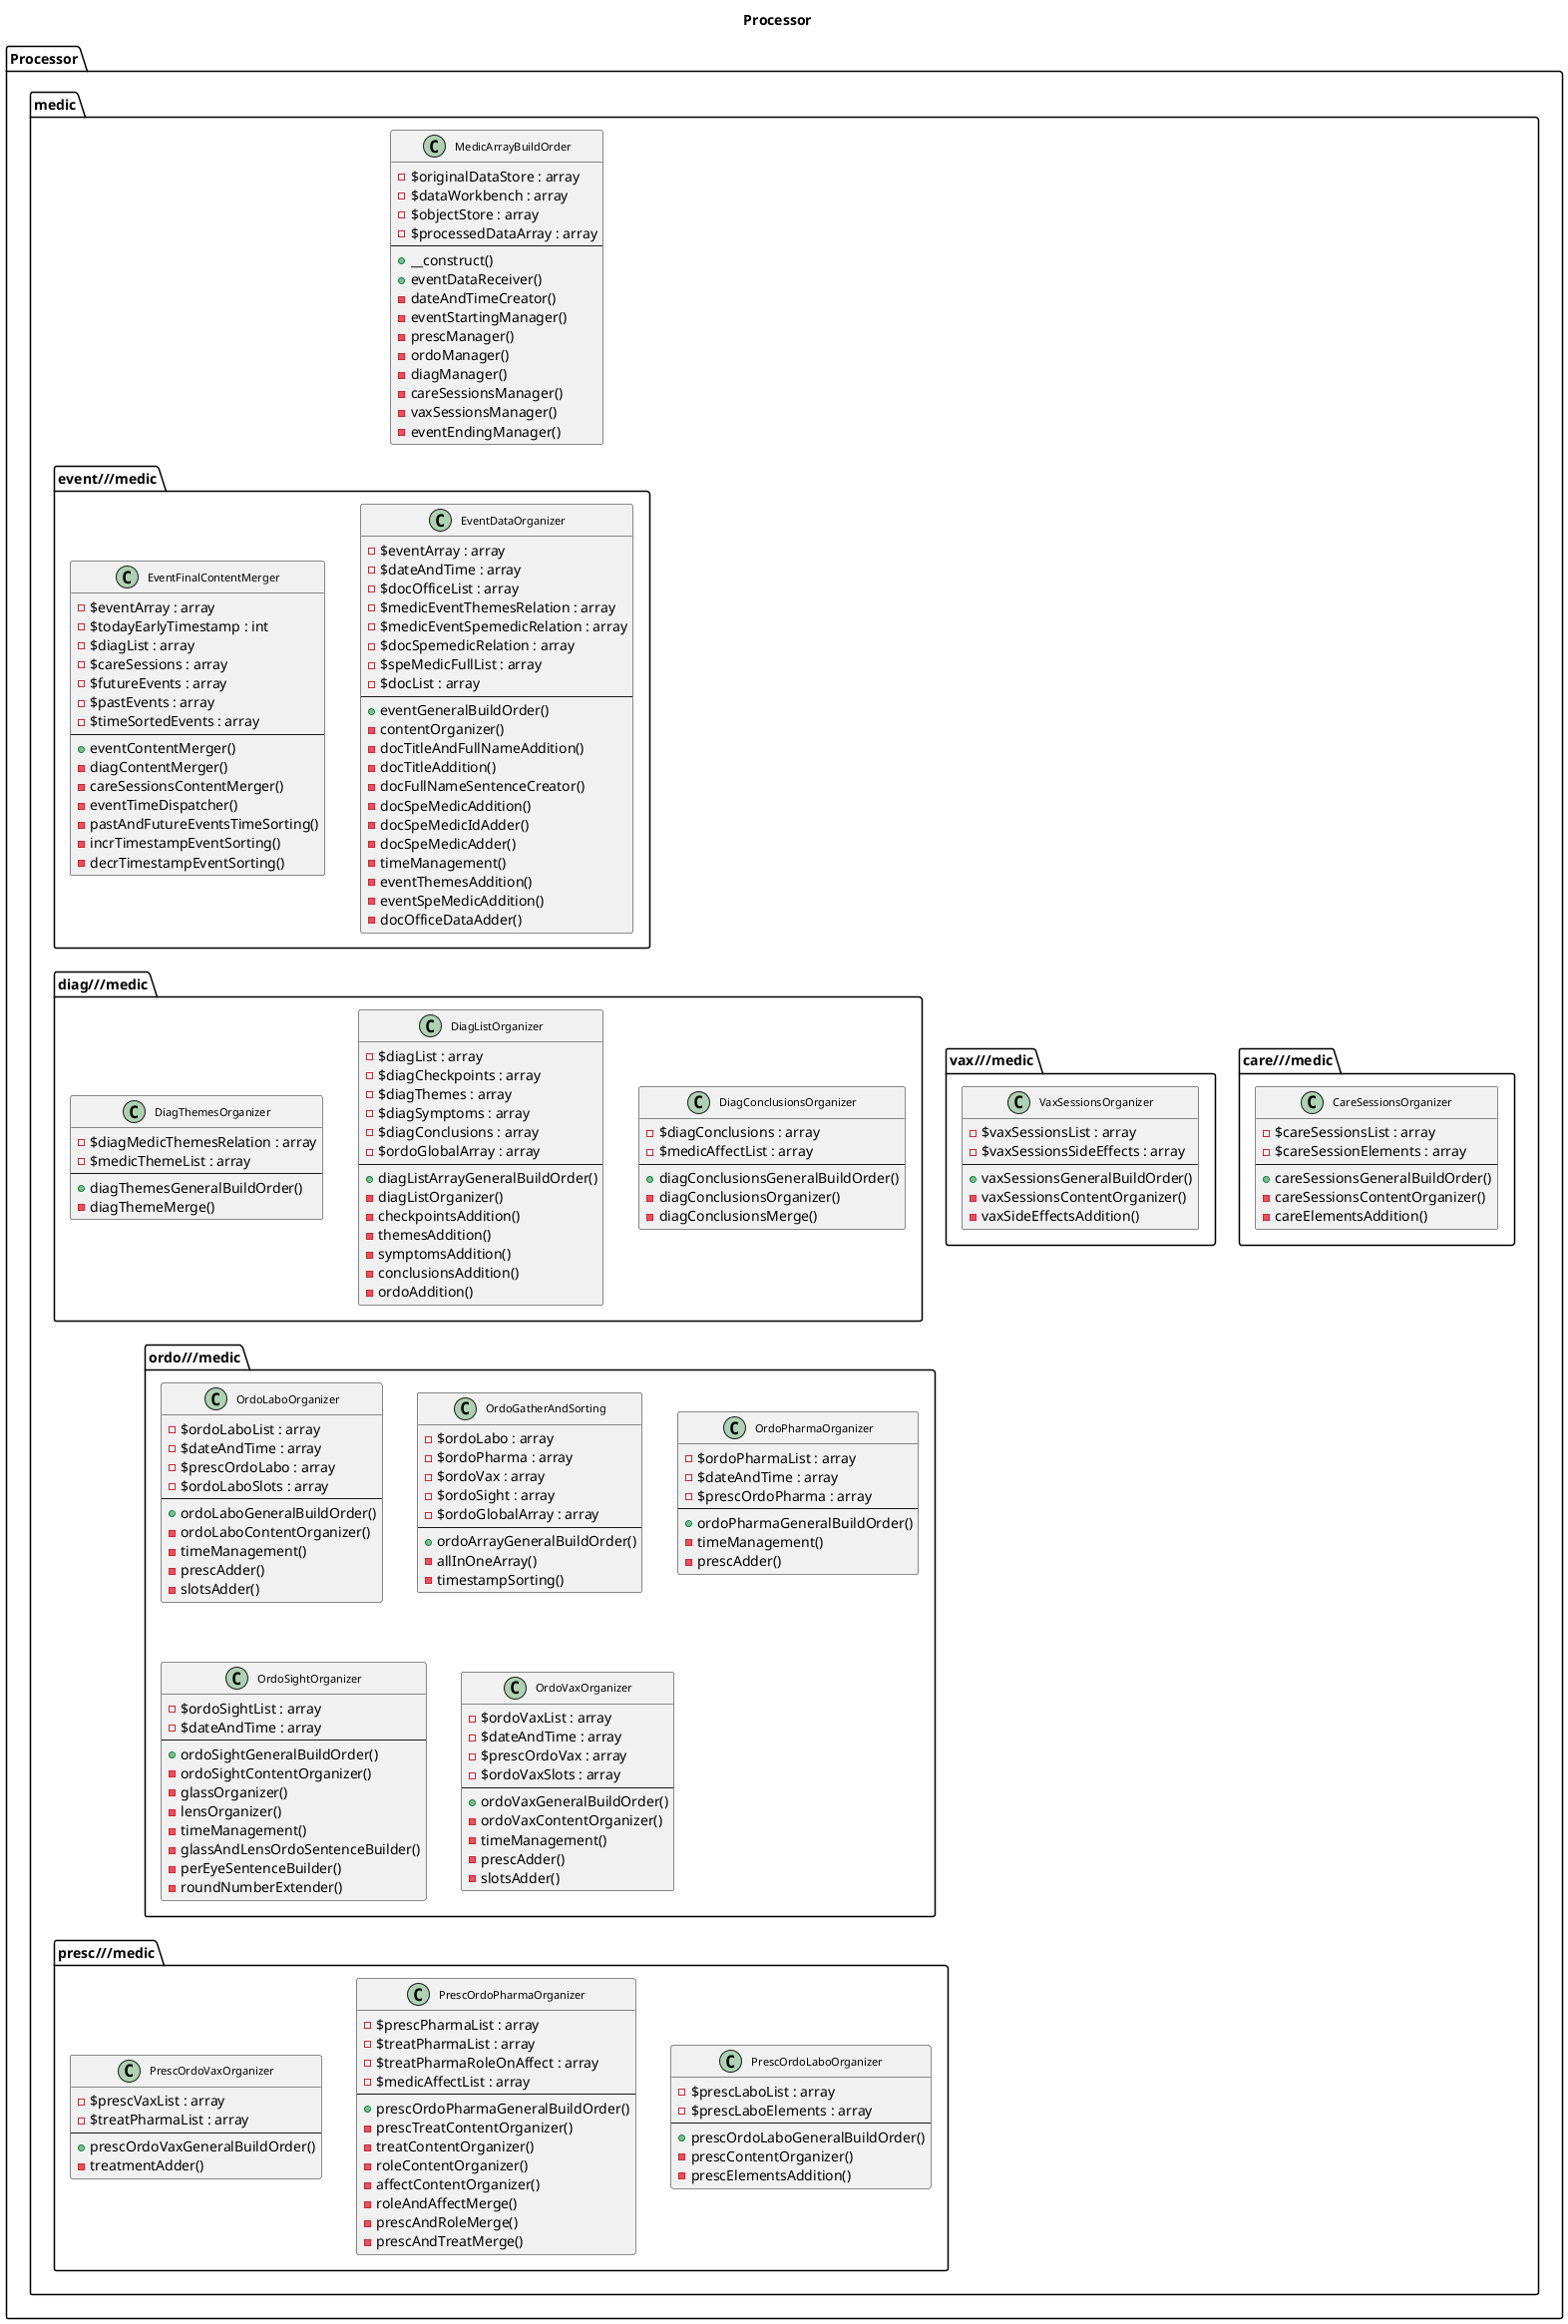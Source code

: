 @startuml
title <b>Processor</b>

skinparam ClassFontSize 11
skinparam ClassFontName Verdana



package Processor {
    package medic {
        class MedicArrayBuildOrder {
            - $originalDataStore : array
            - $dataWorkbench : array
            - $objectStore : array
            - $processedDataArray : array
            --
            + __construct()
            + eventDataReceiver()
            - dateAndTimeCreator()
            - eventStartingManager()
            - prescManager()
            - ordoManager()
            - diagManager()
            - careSessionsManager()
            - vaxSessionsManager()
            - eventEndingManager()
        }

        package care///medic {
            class CareSessionsOrganizer {
                - $careSessionsList : array
                - $careSessionElements : array
                --
                + careSessionsGeneralBuildOrder()
                - careSessionsContentOrganizer()
                - careElementsAddition()
            }
        }

        package diag///medic {
            class DiagConclusionsOrganizer {
                - $diagConclusions : array
                - $medicAffectList : array
                --
                + diagConclusionsGeneralBuildOrder()
                - diagConclusionsOrganizer()
                - diagConclusionsMerge()
            }

            class DiagListOrganizer {
                - $diagList : array
                - $diagCheckpoints : array
                - $diagThemes : array
                - $diagSymptoms : array
                - $diagConclusions : array
                - $ordoGlobalArray : array
                --
                + diagListArrayGeneralBuildOrder()
                - diagListOrganizer()
                - checkpointsAddition()
                - themesAddition()
                - symptomsAddition()
                - conclusionsAddition()
                - ordoAddition()
            }

            class DiagThemesOrganizer {
                - $diagMedicThemesRelation : array
                - $medicThemeList : array
                --
                + diagThemesGeneralBuildOrder()
                - diagThemeMerge()
            }
        }

        package event///medic {
            class EventDataOrganizer {
                - $eventArray : array
                - $dateAndTime : array
                - $docOfficeList : array
                - $medicEventThemesRelation : array
                - $medicEventSpemedicRelation : array
                - $docSpemedicRelation : array
                - $speMedicFullList : array
                - $docList : array
                --
                + eventGeneralBuildOrder()
                - contentOrganizer()
                - docTitleAndFullNameAddition()
                - docTitleAddition()
                - docFullNameSentenceCreator()
                - docSpeMedicAddition()
                - docSpeMedicIdAdder()
                - docSpeMedicAdder()
                - timeManagement()
                - eventThemesAddition()
                - eventSpeMedicAddition()
                - docOfficeDataAdder()
            }

            class EventFinalContentMerger {
                - $eventArray : array
                - $todayEarlyTimestamp : int
                - $diagList : array
                - $careSessions : array
                - $futureEvents : array
                - $pastEvents : array
                - $timeSortedEvents : array
                --
                + eventContentMerger()
                - diagContentMerger()
                - careSessionsContentMerger()
                - eventTimeDispatcher()
                - pastAndFutureEventsTimeSorting()
                - incrTimestampEventSorting()
                - decrTimestampEventSorting()
            }
        }

        package ordo///medic {
            class OrdoGatherAndSorting {
                - $ordoLabo : array
                - $ordoPharma : array
                - $ordoVax : array
                - $ordoSight : array
                - $ordoGlobalArray : array
                --
                + ordoArrayGeneralBuildOrder()
                - allInOneArray()
                - timestampSorting()
            }

            class OrdoLaboOrganizer {
                - $ordoLaboList : array
                - $dateAndTime : array
                - $prescOrdoLabo : array
                - $ordoLaboSlots : array
                --
                + ordoLaboGeneralBuildOrder()
                - ordoLaboContentOrganizer()
                - timeManagement()
                - prescAdder()
                - slotsAdder()
            }

            class OrdoPharmaOrganizer {
                - $ordoPharmaList : array
                - $dateAndTime : array
                - $prescOrdoPharma : array
                --
                + ordoPharmaGeneralBuildOrder()
                - timeManagement()
                - prescAdder()
            }

            class OrdoSightOrganizer {
                - $ordoSightList : array
                - $dateAndTime : array
                --
                + ordoSightGeneralBuildOrder()
                - ordoSightContentOrganizer()
                - glassOrganizer()
                - lensOrganizer()
                - timeManagement()
                - glassAndLensOrdoSentenceBuilder()
                - perEyeSentenceBuilder()
                - roundNumberExtender()
            }

            class OrdoVaxOrganizer {
                - $ordoVaxList : array
                - $dateAndTime : array
                - $prescOrdoVax : array
                - $ordoVaxSlots : array
                --
                + ordoVaxGeneralBuildOrder()
                - ordoVaxContentOrganizer()
                - timeManagement()
                - prescAdder()
                - slotsAdder()
            }

        }

        package presc///medic {
            class PrescOrdoLaboOrganizer {
                - $prescLaboList : array
                - $prescLaboElements : array
                --
                + prescOrdoLaboGeneralBuildOrder()
                - prescContentOrganizer()
                - prescElementsAddition()
            }

            class PrescOrdoPharmaOrganizer {
                - $prescPharmaList : array
                - $treatPharmaList : array
                - $treatPharmaRoleOnAffect : array
                - $medicAffectList : array
                --
                + prescOrdoPharmaGeneralBuildOrder()
                - prescTreatContentOrganizer()
                - treatContentOrganizer()
                - roleContentOrganizer()
                - affectContentOrganizer()
                - roleAndAffectMerge()
                - prescAndRoleMerge()
                - prescAndTreatMerge()
            }

            class PrescOrdoVaxOrganizer {
                - $prescVaxList : array
                - $treatPharmaList : array
                --
                + prescOrdoVaxGeneralBuildOrder()
                - treatmentAdder()
            }
        }

        package vax///medic {
            class VaxSessionsOrganizer {
                - $vaxSessionsList : array
                - $vaxSessionsSideEffects : array
                --
                + vaxSessionsGeneralBuildOrder()
                - vaxSessionsContentOrganizer()
                - vaxSideEffectsAddition()
            }

        }
    }
}

MedicArrayBuildOrder -[hidden]-> EventDataOrganizer
EventFinalContentMerger -[hidden]-> DiagThemesOrganizer
DiagThemesOrganizer -[hidden]-> OrdoGatherAndSorting
OrdoGatherAndSorting -[hidden]--> PrescOrdoLaboOrganizer
DiagConclusionsOrganizer -[hidden] VaxSessionsOrganizer
VaxSessionsOrganizer -[hidden] CareSessionsOrganizer


@enduml
